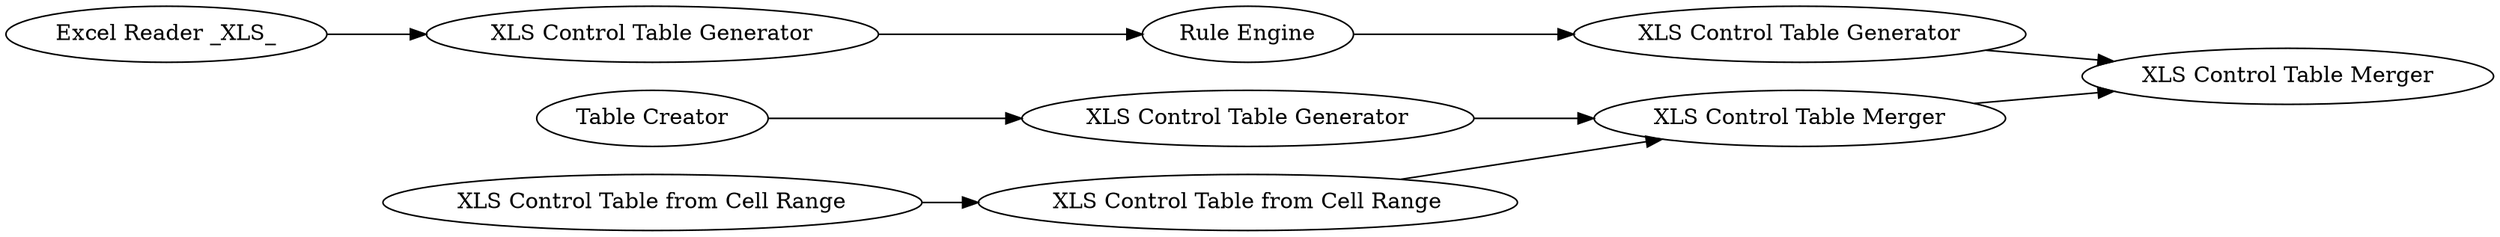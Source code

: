 digraph {
	4 [label="Excel Reader _XLS_"]
	5 [label="XLS Control Table Generator"]
	6 [label="XLS Control Table Merger"]
	7 [label="XLS Control Table from Cell Range"]
	8 [label="XLS Control Table from Cell Range"]
	9 [label="XLS Control Table Generator"]
	11 [label="Rule Engine"]
	13 [label="XLS Control Table Merger"]
	14 [label="XLS Control Table Generator"]
	15 [label="Table Creator"]
	4 -> 9
	5 -> 6
	6 -> 13
	7 -> 8
	8 -> 6
	9 -> 11
	11 -> 14
	14 -> 13
	15 -> 5
	rankdir=LR
}
